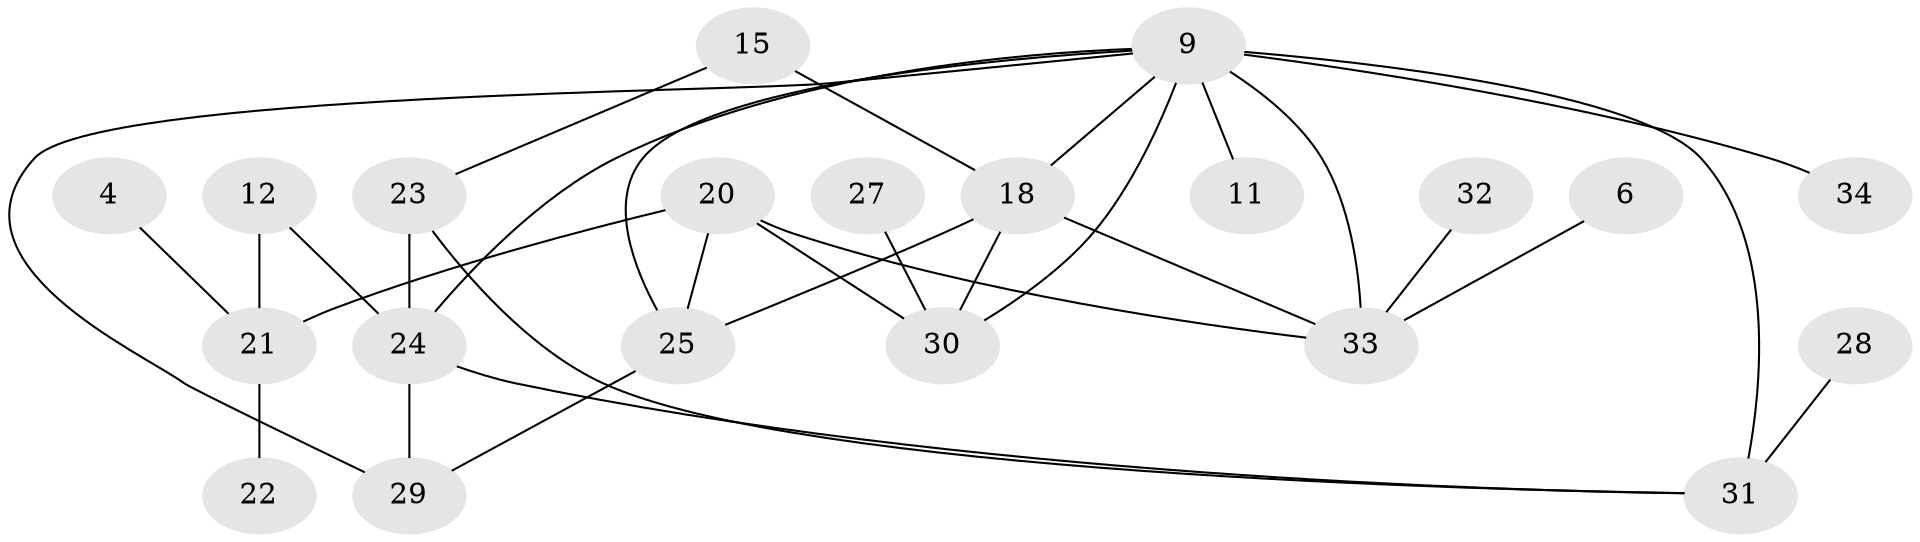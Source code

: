 // original degree distribution, {4: 0.11764705882352941, 3: 0.14705882352941177, 2: 0.25, 0: 0.17647058823529413, 1: 0.23529411764705882, 5: 0.058823529411764705, 6: 0.014705882352941176}
// Generated by graph-tools (version 1.1) at 2025/25/03/09/25 03:25:20]
// undirected, 21 vertices, 31 edges
graph export_dot {
graph [start="1"]
  node [color=gray90,style=filled];
  4;
  6;
  9;
  11;
  12;
  15;
  18;
  20;
  21;
  22;
  23;
  24;
  25;
  27;
  28;
  29;
  30;
  31;
  32;
  33;
  34;
  4 -- 21 [weight=1.0];
  6 -- 33 [weight=1.0];
  9 -- 11 [weight=1.0];
  9 -- 18 [weight=1.0];
  9 -- 24 [weight=1.0];
  9 -- 25 [weight=1.0];
  9 -- 29 [weight=1.0];
  9 -- 30 [weight=1.0];
  9 -- 31 [weight=2.0];
  9 -- 33 [weight=1.0];
  9 -- 34 [weight=1.0];
  12 -- 21 [weight=1.0];
  12 -- 24 [weight=2.0];
  15 -- 18 [weight=1.0];
  15 -- 23 [weight=1.0];
  18 -- 25 [weight=1.0];
  18 -- 30 [weight=1.0];
  18 -- 33 [weight=1.0];
  20 -- 21 [weight=2.0];
  20 -- 25 [weight=1.0];
  20 -- 30 [weight=1.0];
  20 -- 33 [weight=1.0];
  21 -- 22 [weight=1.0];
  23 -- 24 [weight=1.0];
  23 -- 31 [weight=1.0];
  24 -- 29 [weight=2.0];
  24 -- 31 [weight=1.0];
  25 -- 29 [weight=1.0];
  27 -- 30 [weight=1.0];
  28 -- 31 [weight=1.0];
  32 -- 33 [weight=1.0];
}
